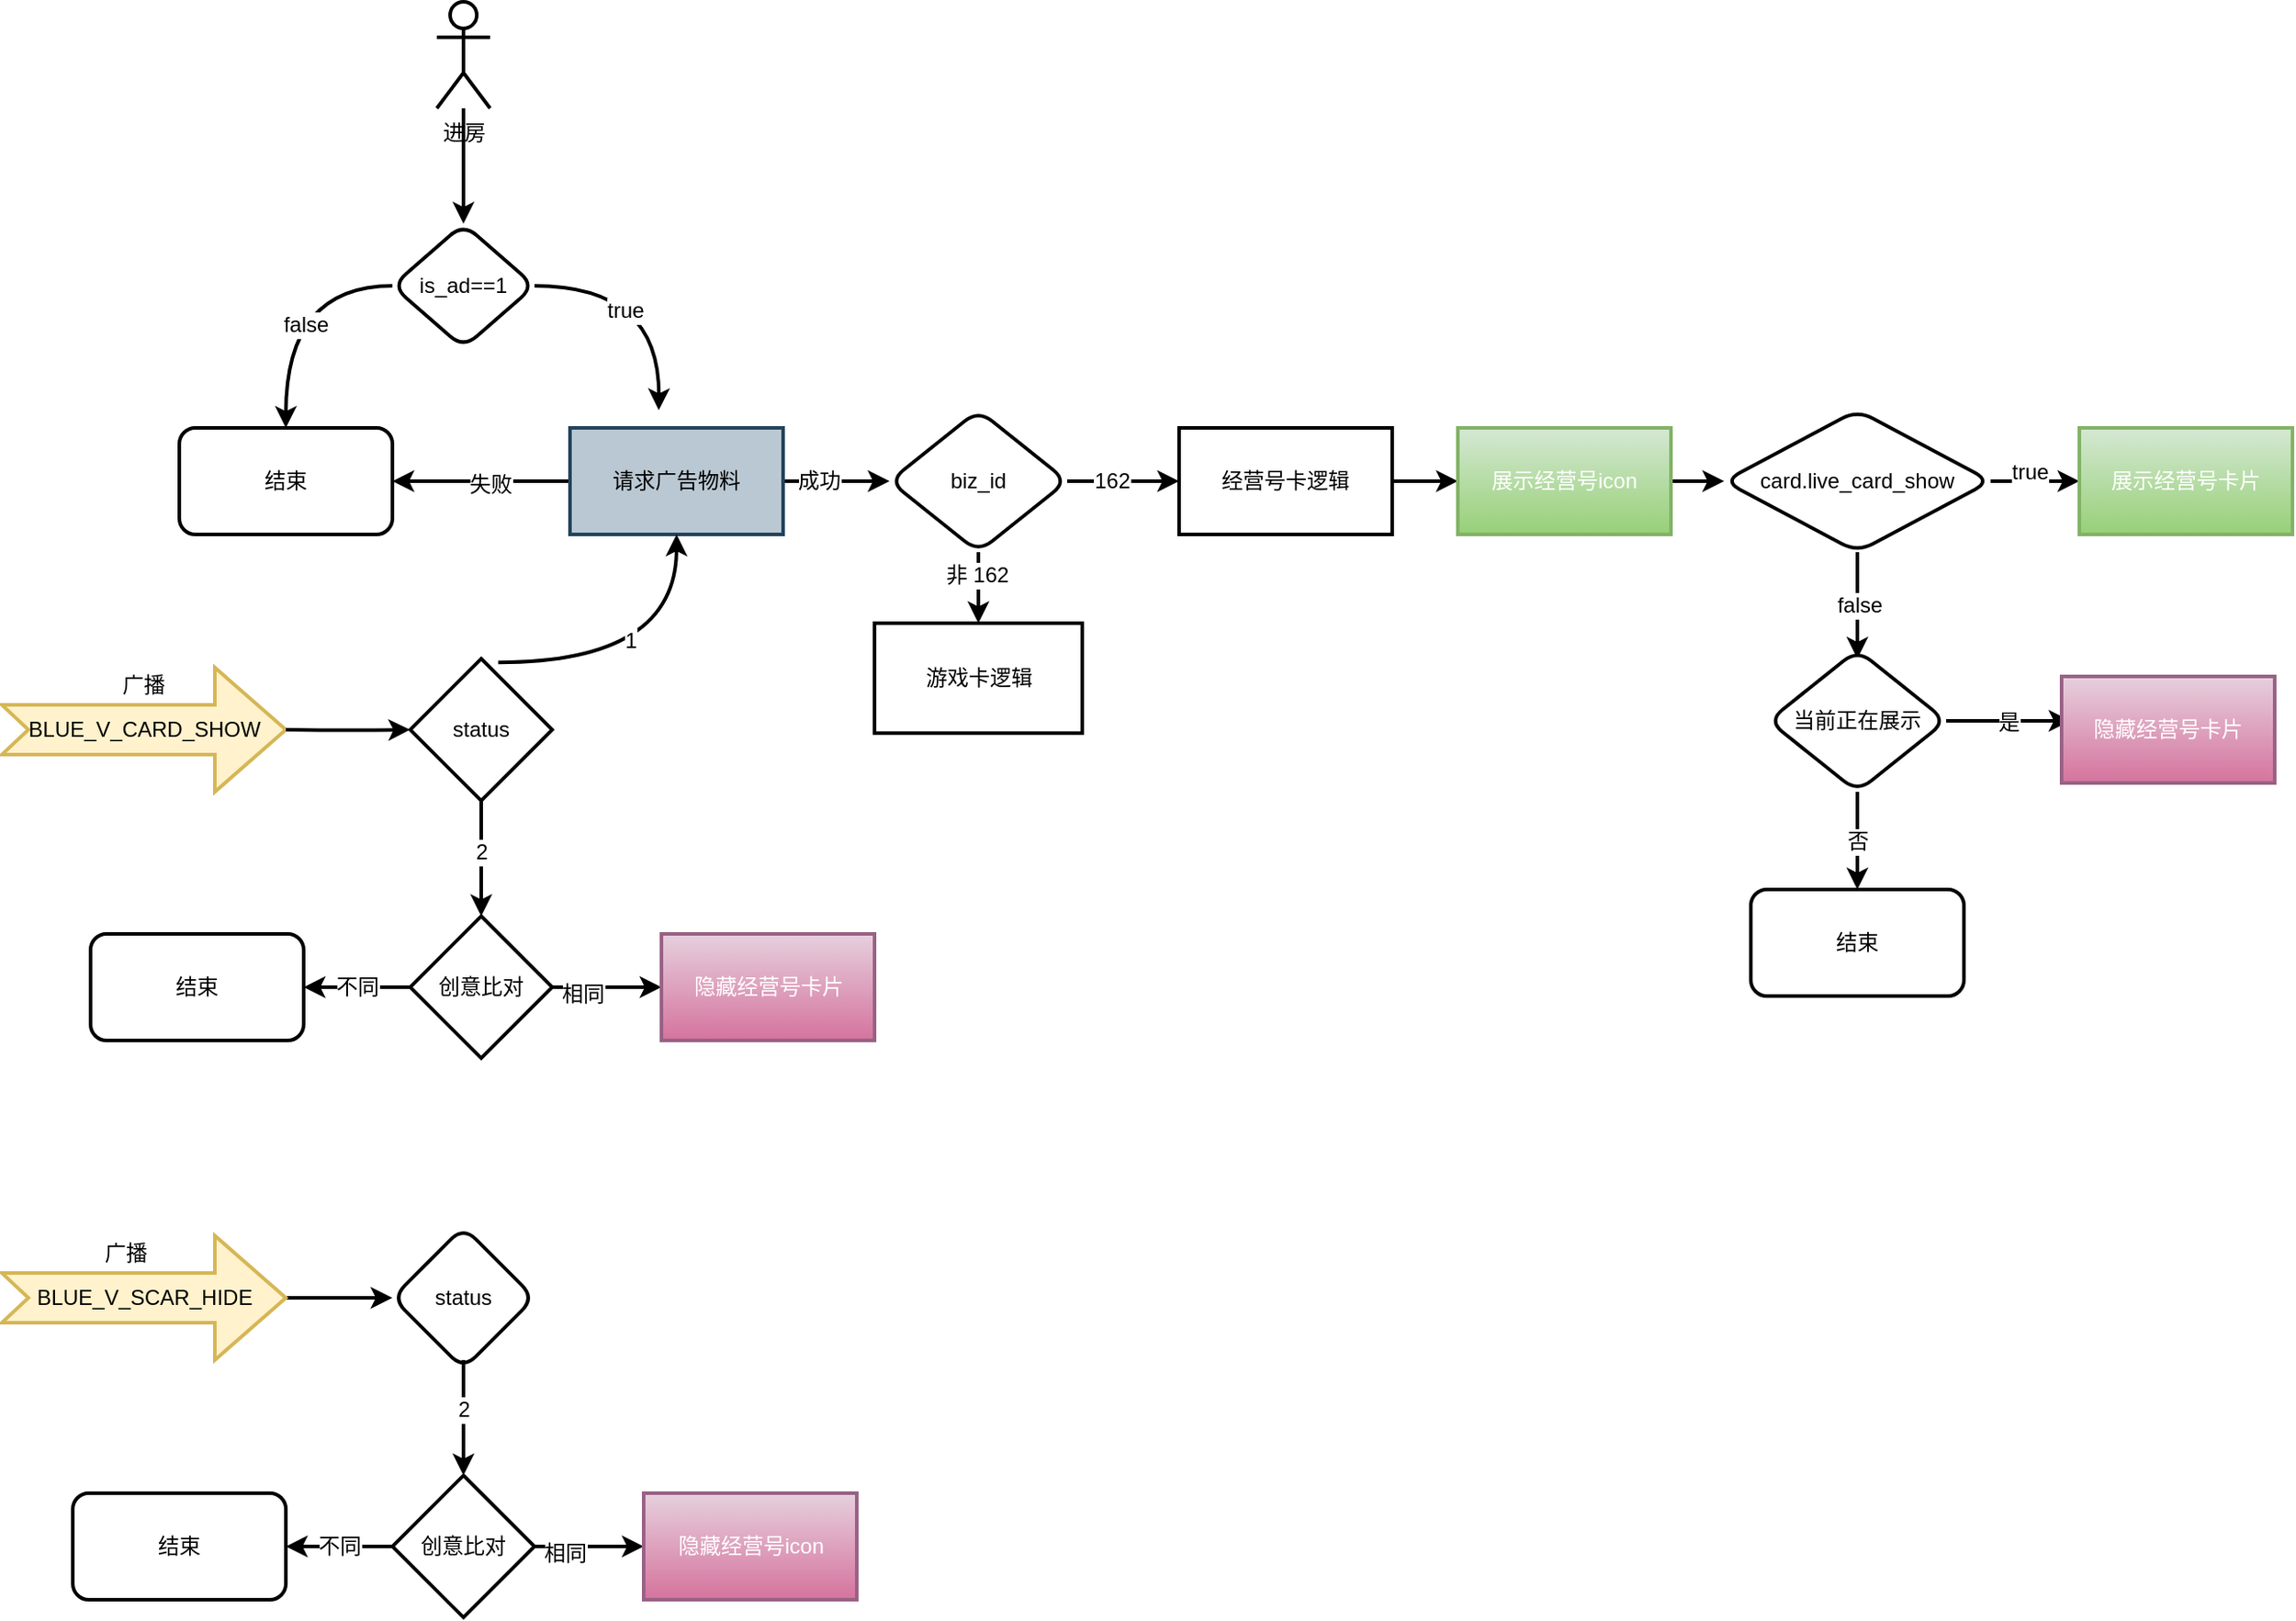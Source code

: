 <mxfile version="24.2.1" type="github">
  <diagram name="第 1 页" id="K62pHf7v11gjTkVKZaFR">
    <mxGraphModel dx="2412" dy="2388" grid="1" gridSize="10" guides="1" tooltips="1" connect="1" arrows="1" fold="1" page="1" pageScale="1" pageWidth="1200" pageHeight="1600" math="0" shadow="0">
      <root>
        <mxCell id="0" />
        <mxCell id="1" parent="0" />
        <mxCell id="malyNPYwDyd-RBNzA3m4-16" style="edgeStyle=orthogonalEdgeStyle;shape=connector;curved=1;rounded=0;orthogonalLoop=1;jettySize=auto;html=1;entryX=0.5;entryY=0;entryDx=0;entryDy=0;labelBackgroundColor=default;strokeColor=default;strokeWidth=2;align=center;verticalAlign=middle;fontFamily=Helvetica;fontSize=12;fontColor=default;endArrow=classic;" parent="1" source="malyNPYwDyd-RBNzA3m4-2" target="malyNPYwDyd-RBNzA3m4-5" edge="1">
          <mxGeometry relative="1" as="geometry" />
        </mxCell>
        <mxCell id="malyNPYwDyd-RBNzA3m4-2" value="进房" style="shape=umlActor;verticalLabelPosition=bottom;verticalAlign=top;html=1;outlineConnect=0;rounded=1;strokeColor=default;strokeWidth=2;align=center;fontFamily=Helvetica;fontSize=12;fontColor=default;fillColor=default;" parent="1" vertex="1">
          <mxGeometry x="-585" y="-900" width="30" height="60" as="geometry" />
        </mxCell>
        <mxCell id="malyNPYwDyd-RBNzA3m4-13" value="" style="edgeStyle=orthogonalEdgeStyle;shape=connector;curved=1;rounded=0;orthogonalLoop=1;jettySize=auto;html=1;labelBackgroundColor=default;strokeColor=default;strokeWidth=2;align=center;verticalAlign=middle;fontFamily=Helvetica;fontSize=12;fontColor=default;endArrow=classic;exitX=0;exitY=0.5;exitDx=0;exitDy=0;" parent="1" source="malyNPYwDyd-RBNzA3m4-5" target="malyNPYwDyd-RBNzA3m4-12" edge="1">
          <mxGeometry relative="1" as="geometry" />
        </mxCell>
        <mxCell id="malyNPYwDyd-RBNzA3m4-23" value="false" style="edgeLabel;html=1;align=center;verticalAlign=middle;resizable=0;points=[];fontSize=12;fontFamily=Helvetica;fontColor=default;" parent="malyNPYwDyd-RBNzA3m4-13" vertex="1" connectable="0">
          <mxGeometry x="0.171" y="11" relative="1" as="geometry">
            <mxPoint as="offset" />
          </mxGeometry>
        </mxCell>
        <mxCell id="malyNPYwDyd-RBNzA3m4-17" style="edgeStyle=orthogonalEdgeStyle;shape=connector;curved=1;rounded=0;orthogonalLoop=1;jettySize=auto;html=1;labelBackgroundColor=default;strokeColor=default;strokeWidth=2;align=center;verticalAlign=middle;fontFamily=Helvetica;fontSize=12;fontColor=default;endArrow=classic;" parent="1" source="malyNPYwDyd-RBNzA3m4-5" edge="1">
          <mxGeometry relative="1" as="geometry">
            <mxPoint x="-460" y="-670" as="targetPoint" />
          </mxGeometry>
        </mxCell>
        <mxCell id="malyNPYwDyd-RBNzA3m4-22" value="true" style="edgeLabel;html=1;align=center;verticalAlign=middle;resizable=0;points=[];fontSize=12;fontFamily=Helvetica;fontColor=default;" parent="malyNPYwDyd-RBNzA3m4-17" vertex="1" connectable="0">
          <mxGeometry x="-0.271" y="-14" relative="1" as="geometry">
            <mxPoint as="offset" />
          </mxGeometry>
        </mxCell>
        <mxCell id="malyNPYwDyd-RBNzA3m4-5" value="is_ad==1" style="rhombus;whiteSpace=wrap;html=1;rounded=1;strokeColor=default;strokeWidth=2;align=center;verticalAlign=middle;fontFamily=Helvetica;fontSize=12;fontColor=default;fillColor=default;" parent="1" vertex="1">
          <mxGeometry x="-610" y="-775" width="80" height="70" as="geometry" />
        </mxCell>
        <mxCell id="malyNPYwDyd-RBNzA3m4-12" value="结束" style="whiteSpace=wrap;html=1;rounded=1;strokeWidth=2;" parent="1" vertex="1">
          <mxGeometry x="-730" y="-660" width="120" height="60" as="geometry" />
        </mxCell>
        <mxCell id="malyNPYwDyd-RBNzA3m4-76" style="edgeStyle=orthogonalEdgeStyle;shape=connector;curved=1;rounded=0;orthogonalLoop=1;jettySize=auto;html=1;entryX=1;entryY=0.5;entryDx=0;entryDy=0;labelBackgroundColor=default;strokeColor=default;strokeWidth=2;align=center;verticalAlign=middle;fontFamily=Helvetica;fontSize=12;fontColor=default;endArrow=classic;" parent="1" source="malyNPYwDyd-RBNzA3m4-25" target="malyNPYwDyd-RBNzA3m4-12" edge="1">
          <mxGeometry relative="1" as="geometry" />
        </mxCell>
        <mxCell id="malyNPYwDyd-RBNzA3m4-77" value="失败" style="edgeLabel;html=1;align=center;verticalAlign=middle;resizable=0;points=[];fontSize=12;fontFamily=Helvetica;fontColor=default;" parent="malyNPYwDyd-RBNzA3m4-76" vertex="1" connectable="0">
          <mxGeometry x="-0.104" y="2" relative="1" as="geometry">
            <mxPoint as="offset" />
          </mxGeometry>
        </mxCell>
        <mxCell id="malyNPYwDyd-RBNzA3m4-80" value="" style="edgeStyle=orthogonalEdgeStyle;shape=connector;curved=1;rounded=0;orthogonalLoop=1;jettySize=auto;html=1;labelBackgroundColor=default;strokeColor=default;strokeWidth=2;align=center;verticalAlign=middle;fontFamily=Helvetica;fontSize=12;fontColor=default;endArrow=classic;" parent="1" source="malyNPYwDyd-RBNzA3m4-25" target="malyNPYwDyd-RBNzA3m4-32" edge="1">
          <mxGeometry relative="1" as="geometry" />
        </mxCell>
        <mxCell id="malyNPYwDyd-RBNzA3m4-81" value="成功" style="edgeLabel;html=1;align=center;verticalAlign=middle;resizable=0;points=[];fontSize=12;fontFamily=Helvetica;fontColor=default;" parent="malyNPYwDyd-RBNzA3m4-80" vertex="1" connectable="0">
          <mxGeometry x="-0.336" relative="1" as="geometry">
            <mxPoint as="offset" />
          </mxGeometry>
        </mxCell>
        <mxCell id="malyNPYwDyd-RBNzA3m4-25" value="请求广告物料" style="rounded=0;whiteSpace=wrap;html=1;strokeColor=#23445d;strokeWidth=2;align=center;verticalAlign=middle;fontFamily=Helvetica;fontSize=12;fillColor=#bac8d3;" parent="1" vertex="1">
          <mxGeometry x="-510" y="-660" width="120" height="60" as="geometry" />
        </mxCell>
        <mxCell id="malyNPYwDyd-RBNzA3m4-34" value="" style="edgeStyle=orthogonalEdgeStyle;shape=connector;curved=1;rounded=0;orthogonalLoop=1;jettySize=auto;html=1;labelBackgroundColor=default;strokeColor=default;strokeWidth=2;align=center;verticalAlign=middle;fontFamily=Helvetica;fontSize=12;fontColor=default;endArrow=classic;" parent="1" source="malyNPYwDyd-RBNzA3m4-32" edge="1">
          <mxGeometry relative="1" as="geometry">
            <mxPoint x="-167" y="-630" as="targetPoint" />
          </mxGeometry>
        </mxCell>
        <mxCell id="malyNPYwDyd-RBNzA3m4-38" value="162" style="edgeLabel;html=1;align=center;verticalAlign=middle;resizable=0;points=[];fontSize=12;fontFamily=Helvetica;fontColor=default;" parent="malyNPYwDyd-RBNzA3m4-34" vertex="1" connectable="0">
          <mxGeometry x="-0.229" relative="1" as="geometry">
            <mxPoint as="offset" />
          </mxGeometry>
        </mxCell>
        <mxCell id="malyNPYwDyd-RBNzA3m4-82" value="" style="edgeStyle=orthogonalEdgeStyle;shape=connector;curved=1;rounded=0;orthogonalLoop=1;jettySize=auto;html=1;labelBackgroundColor=default;strokeColor=default;strokeWidth=2;align=center;verticalAlign=middle;fontFamily=Helvetica;fontSize=12;fontColor=default;endArrow=classic;" parent="1" source="malyNPYwDyd-RBNzA3m4-32" target="malyNPYwDyd-RBNzA3m4-35" edge="1">
          <mxGeometry relative="1" as="geometry" />
        </mxCell>
        <mxCell id="malyNPYwDyd-RBNzA3m4-83" value="非 162" style="edgeLabel;html=1;align=center;verticalAlign=middle;resizable=0;points=[];fontSize=12;fontFamily=Helvetica;fontColor=default;" parent="malyNPYwDyd-RBNzA3m4-82" vertex="1" connectable="0">
          <mxGeometry x="-0.374" y="-1" relative="1" as="geometry">
            <mxPoint as="offset" />
          </mxGeometry>
        </mxCell>
        <mxCell id="malyNPYwDyd-RBNzA3m4-32" value="biz_id" style="rhombus;whiteSpace=wrap;html=1;rounded=1;strokeColor=default;strokeWidth=2;align=center;verticalAlign=middle;fontFamily=Helvetica;fontSize=12;fontColor=default;fillColor=default;" parent="1" vertex="1">
          <mxGeometry x="-330" y="-670" width="100" height="80" as="geometry" />
        </mxCell>
        <mxCell id="malyNPYwDyd-RBNzA3m4-35" value="游戏卡逻辑" style="whiteSpace=wrap;html=1;rounded=0;strokeWidth=2;" parent="1" vertex="1">
          <mxGeometry x="-338.5" y="-550" width="117" height="61.9" as="geometry" />
        </mxCell>
        <mxCell id="malyNPYwDyd-RBNzA3m4-41" value="" style="edgeStyle=orthogonalEdgeStyle;shape=connector;curved=1;rounded=0;orthogonalLoop=1;jettySize=auto;html=1;labelBackgroundColor=default;strokeColor=default;strokeWidth=2;align=center;verticalAlign=middle;fontFamily=Helvetica;fontSize=12;fontColor=default;endArrow=classic;" parent="1" source="malyNPYwDyd-RBNzA3m4-39" target="malyNPYwDyd-RBNzA3m4-40" edge="1">
          <mxGeometry relative="1" as="geometry" />
        </mxCell>
        <mxCell id="malyNPYwDyd-RBNzA3m4-42" value="true" style="edgeLabel;html=1;align=center;verticalAlign=middle;resizable=0;points=[];fontSize=12;fontFamily=Helvetica;fontColor=default;" parent="malyNPYwDyd-RBNzA3m4-41" vertex="1" connectable="0">
          <mxGeometry x="-0.137" y="5" relative="1" as="geometry">
            <mxPoint as="offset" />
          </mxGeometry>
        </mxCell>
        <mxCell id="malyNPYwDyd-RBNzA3m4-44" value="false" style="edgeStyle=orthogonalEdgeStyle;shape=connector;curved=1;rounded=0;orthogonalLoop=1;jettySize=auto;html=1;labelBackgroundColor=default;strokeColor=default;strokeWidth=2;align=center;verticalAlign=middle;fontFamily=Helvetica;fontSize=12;fontColor=default;endArrow=classic;" parent="1" source="malyNPYwDyd-RBNzA3m4-39" edge="1">
          <mxGeometry relative="1" as="geometry">
            <mxPoint x="215" y="-530" as="targetPoint" />
          </mxGeometry>
        </mxCell>
        <mxCell id="malyNPYwDyd-RBNzA3m4-39" value="card.live_card_show" style="rhombus;whiteSpace=wrap;html=1;rounded=1;strokeColor=default;strokeWidth=2;align=center;verticalAlign=middle;fontFamily=Helvetica;fontSize=12;fontColor=default;fillColor=default;" parent="1" vertex="1">
          <mxGeometry x="140" y="-670" width="150" height="80" as="geometry" />
        </mxCell>
        <mxCell id="malyNPYwDyd-RBNzA3m4-40" value="&lt;font color=&quot;#ffffff&quot;&gt;展示经营号卡片&lt;/font&gt;" style="whiteSpace=wrap;html=1;rounded=0;strokeWidth=2;fillColor=#d5e8d4;strokeColor=#82b366;gradientColor=#97d077;" parent="1" vertex="1">
          <mxGeometry x="340" y="-660" width="120" height="60" as="geometry" />
        </mxCell>
        <mxCell id="malyNPYwDyd-RBNzA3m4-47" value="" style="edgeStyle=orthogonalEdgeStyle;shape=connector;curved=1;rounded=0;orthogonalLoop=1;jettySize=auto;html=1;labelBackgroundColor=default;strokeColor=default;strokeWidth=2;align=center;verticalAlign=middle;fontFamily=Helvetica;fontSize=12;fontColor=default;endArrow=classic;" parent="1" source="malyNPYwDyd-RBNzA3m4-45" target="malyNPYwDyd-RBNzA3m4-46" edge="1">
          <mxGeometry relative="1" as="geometry" />
        </mxCell>
        <mxCell id="malyNPYwDyd-RBNzA3m4-45" value="经营号卡逻辑" style="whiteSpace=wrap;html=1;rounded=0;strokeWidth=2;" parent="1" vertex="1">
          <mxGeometry x="-167" y="-660" width="120" height="60" as="geometry" />
        </mxCell>
        <mxCell id="malyNPYwDyd-RBNzA3m4-48" value="" style="edgeStyle=orthogonalEdgeStyle;shape=connector;curved=1;rounded=0;orthogonalLoop=1;jettySize=auto;html=1;labelBackgroundColor=default;strokeColor=default;strokeWidth=2;align=center;verticalAlign=middle;fontFamily=Helvetica;fontSize=12;fontColor=default;endArrow=classic;" parent="1" source="malyNPYwDyd-RBNzA3m4-46" target="malyNPYwDyd-RBNzA3m4-39" edge="1">
          <mxGeometry relative="1" as="geometry" />
        </mxCell>
        <mxCell id="malyNPYwDyd-RBNzA3m4-46" value="&lt;font color=&quot;#ffffff&quot;&gt;展示经营号icon&lt;/font&gt;" style="whiteSpace=wrap;html=1;rounded=0;strokeWidth=2;fillColor=#d5e8d4;strokeColor=#82b366;gradientColor=#97d077;" parent="1" vertex="1">
          <mxGeometry x="-10" y="-660" width="120" height="60" as="geometry" />
        </mxCell>
        <mxCell id="malyNPYwDyd-RBNzA3m4-54" value="BLUE_V_CARD_SHOW" style="html=1;shadow=0;dashed=0;align=center;verticalAlign=middle;shape=mxgraph.arrows2.arrow;dy=0.6;dx=40;notch=15;rounded=1;strokeColor=#d6b656;strokeWidth=2;fontFamily=Helvetica;fontSize=12;fillColor=#fff2cc;" parent="1" vertex="1">
          <mxGeometry x="-830" y="-525" width="160" height="70" as="geometry" />
        </mxCell>
        <mxCell id="malyNPYwDyd-RBNzA3m4-86" value="" style="edgeStyle=orthogonalEdgeStyle;shape=connector;curved=1;rounded=0;orthogonalLoop=1;jettySize=auto;html=1;labelBackgroundColor=default;strokeColor=default;strokeWidth=2;align=center;verticalAlign=middle;fontFamily=Helvetica;fontSize=12;fontColor=default;endArrow=classic;" parent="1" source="malyNPYwDyd-RBNzA3m4-55" target="malyNPYwDyd-RBNzA3m4-85" edge="1">
          <mxGeometry relative="1" as="geometry" />
        </mxCell>
        <mxCell id="malyNPYwDyd-RBNzA3m4-55" value="BLUE_V_SCAR_HIDE" style="html=1;shadow=0;dashed=0;align=center;verticalAlign=middle;shape=mxgraph.arrows2.arrow;dy=0.6;dx=40;notch=15;rounded=1;strokeColor=#d6b656;strokeWidth=2;fontFamily=Helvetica;fontSize=12;fillColor=#fff2cc;" parent="1" vertex="1">
          <mxGeometry x="-830" y="-205" width="160" height="70" as="geometry" />
        </mxCell>
        <mxCell id="malyNPYwDyd-RBNzA3m4-60" value="" style="edgeStyle=orthogonalEdgeStyle;shape=connector;curved=1;rounded=0;orthogonalLoop=1;jettySize=auto;html=1;labelBackgroundColor=default;strokeColor=default;strokeWidth=2;align=center;verticalAlign=middle;fontFamily=Helvetica;fontSize=12;fontColor=default;endArrow=classic;" parent="1" target="malyNPYwDyd-RBNzA3m4-59" edge="1">
          <mxGeometry relative="1" as="geometry">
            <mxPoint x="-670" y="-490" as="sourcePoint" />
          </mxGeometry>
        </mxCell>
        <mxCell id="malyNPYwDyd-RBNzA3m4-62" value="" style="edgeStyle=orthogonalEdgeStyle;shape=connector;curved=1;rounded=0;orthogonalLoop=1;jettySize=auto;html=1;labelBackgroundColor=default;strokeColor=default;strokeWidth=2;align=center;verticalAlign=middle;fontFamily=Helvetica;fontSize=12;fontColor=default;endArrow=classic;exitX=0.62;exitY=0.026;exitDx=0;exitDy=0;exitPerimeter=0;" parent="1" source="malyNPYwDyd-RBNzA3m4-59" target="malyNPYwDyd-RBNzA3m4-25" edge="1">
          <mxGeometry relative="1" as="geometry">
            <mxPoint x="-480" y="-370" as="targetPoint" />
          </mxGeometry>
        </mxCell>
        <mxCell id="malyNPYwDyd-RBNzA3m4-84" value="1" style="edgeLabel;html=1;align=center;verticalAlign=middle;resizable=0;points=[];fontSize=12;fontFamily=Helvetica;fontColor=default;" parent="malyNPYwDyd-RBNzA3m4-62" vertex="1" connectable="0">
          <mxGeometry x="-0.139" y="12" relative="1" as="geometry">
            <mxPoint as="offset" />
          </mxGeometry>
        </mxCell>
        <mxCell id="malyNPYwDyd-RBNzA3m4-64" value="" style="edgeStyle=orthogonalEdgeStyle;shape=connector;curved=1;rounded=0;orthogonalLoop=1;jettySize=auto;html=1;labelBackgroundColor=default;strokeColor=default;strokeWidth=2;align=center;verticalAlign=middle;fontFamily=Helvetica;fontSize=12;fontColor=default;endArrow=classic;" parent="1" source="malyNPYwDyd-RBNzA3m4-59" edge="1">
          <mxGeometry relative="1" as="geometry">
            <mxPoint x="-560" y="-385" as="targetPoint" />
          </mxGeometry>
        </mxCell>
        <mxCell id="malyNPYwDyd-RBNzA3m4-66" value="2" style="edgeLabel;html=1;align=center;verticalAlign=middle;resizable=0;points=[];fontSize=12;fontFamily=Helvetica;fontColor=default;" parent="malyNPYwDyd-RBNzA3m4-64" vertex="1" connectable="0">
          <mxGeometry x="-0.133" relative="1" as="geometry">
            <mxPoint as="offset" />
          </mxGeometry>
        </mxCell>
        <mxCell id="malyNPYwDyd-RBNzA3m4-59" value="status" style="rhombus;whiteSpace=wrap;html=1;rounded=0;strokeWidth=2;" parent="1" vertex="1">
          <mxGeometry x="-600" y="-530" width="80" height="80" as="geometry" />
        </mxCell>
        <mxCell id="malyNPYwDyd-RBNzA3m4-69" value="" style="edgeStyle=orthogonalEdgeStyle;shape=connector;curved=1;rounded=0;orthogonalLoop=1;jettySize=auto;html=1;labelBackgroundColor=default;strokeColor=default;strokeWidth=2;align=center;verticalAlign=middle;fontFamily=Helvetica;fontSize=12;fontColor=default;endArrow=classic;" parent="1" source="malyNPYwDyd-RBNzA3m4-67" target="malyNPYwDyd-RBNzA3m4-68" edge="1">
          <mxGeometry relative="1" as="geometry" />
        </mxCell>
        <mxCell id="malyNPYwDyd-RBNzA3m4-70" value="相同" style="edgeLabel;html=1;align=center;verticalAlign=middle;resizable=0;points=[];fontSize=12;fontFamily=Helvetica;fontColor=default;" parent="malyNPYwDyd-RBNzA3m4-69" vertex="1" connectable="0">
          <mxGeometry x="-0.445" y="-4" relative="1" as="geometry">
            <mxPoint as="offset" />
          </mxGeometry>
        </mxCell>
        <mxCell id="malyNPYwDyd-RBNzA3m4-72" value="不同" style="edgeStyle=orthogonalEdgeStyle;shape=connector;curved=1;rounded=0;orthogonalLoop=1;jettySize=auto;html=1;labelBackgroundColor=default;strokeColor=default;strokeWidth=2;align=center;verticalAlign=middle;fontFamily=Helvetica;fontSize=12;fontColor=default;endArrow=classic;" parent="1" source="malyNPYwDyd-RBNzA3m4-67" edge="1">
          <mxGeometry relative="1" as="geometry">
            <mxPoint x="-660" y="-345" as="targetPoint" />
          </mxGeometry>
        </mxCell>
        <mxCell id="malyNPYwDyd-RBNzA3m4-67" value="创意比对" style="rhombus;whiteSpace=wrap;html=1;rounded=0;strokeWidth=2;" parent="1" vertex="1">
          <mxGeometry x="-600" y="-385" width="80" height="80" as="geometry" />
        </mxCell>
        <mxCell id="malyNPYwDyd-RBNzA3m4-68" value="&lt;font color=&quot;#ffffff&quot;&gt;隐藏经营号卡片&lt;/font&gt;" style="whiteSpace=wrap;html=1;rounded=0;strokeWidth=2;fillColor=#e6d0de;strokeColor=#996185;gradientColor=#d5739d;" parent="1" vertex="1">
          <mxGeometry x="-458.5" y="-375" width="120" height="60" as="geometry" />
        </mxCell>
        <mxCell id="malyNPYwDyd-RBNzA3m4-73" value="结束" style="rounded=1;whiteSpace=wrap;html=1;strokeColor=default;strokeWidth=2;align=center;verticalAlign=middle;fontFamily=Helvetica;fontSize=12;fontColor=default;fillColor=default;" parent="1" vertex="1">
          <mxGeometry x="-780" y="-375" width="120" height="60" as="geometry" />
        </mxCell>
        <mxCell id="malyNPYwDyd-RBNzA3m4-85" value="status" style="rhombus;whiteSpace=wrap;html=1;shadow=0;dashed=0;rounded=1;strokeWidth=2;" parent="1" vertex="1">
          <mxGeometry x="-610" y="-210" width="80" height="80" as="geometry" />
        </mxCell>
        <mxCell id="malyNPYwDyd-RBNzA3m4-93" value="结束" style="whiteSpace=wrap;html=1;rounded=1;strokeWidth=2;" parent="1" vertex="1">
          <mxGeometry x="155" y="-400" width="120" height="60" as="geometry" />
        </mxCell>
        <mxCell id="malyNPYwDyd-RBNzA3m4-96" value="否" style="edgeStyle=orthogonalEdgeStyle;shape=connector;curved=1;rounded=0;orthogonalLoop=1;jettySize=auto;html=1;labelBackgroundColor=default;strokeColor=default;strokeWidth=2;align=center;verticalAlign=middle;fontFamily=Helvetica;fontSize=12;fontColor=default;endArrow=classic;" parent="1" source="malyNPYwDyd-RBNzA3m4-94" target="malyNPYwDyd-RBNzA3m4-93" edge="1">
          <mxGeometry relative="1" as="geometry" />
        </mxCell>
        <mxCell id="malyNPYwDyd-RBNzA3m4-98" value="是" style="edgeStyle=orthogonalEdgeStyle;shape=connector;curved=1;rounded=0;orthogonalLoop=1;jettySize=auto;html=1;labelBackgroundColor=default;strokeColor=default;strokeWidth=2;align=center;verticalAlign=middle;fontFamily=Helvetica;fontSize=12;fontColor=default;endArrow=classic;" parent="1" source="malyNPYwDyd-RBNzA3m4-94" edge="1">
          <mxGeometry relative="1" as="geometry">
            <mxPoint x="335" y="-495" as="targetPoint" />
          </mxGeometry>
        </mxCell>
        <mxCell id="malyNPYwDyd-RBNzA3m4-94" value="当前正在展示" style="rhombus;whiteSpace=wrap;html=1;rounded=1;strokeColor=default;strokeWidth=2;align=center;verticalAlign=middle;fontFamily=Helvetica;fontSize=12;fontColor=default;fillColor=default;" parent="1" vertex="1">
          <mxGeometry x="165" y="-535" width="100" height="80" as="geometry" />
        </mxCell>
        <mxCell id="malyNPYwDyd-RBNzA3m4-95" style="edgeStyle=orthogonalEdgeStyle;shape=connector;curved=1;rounded=0;orthogonalLoop=1;jettySize=auto;html=1;exitX=0.5;exitY=1;exitDx=0;exitDy=0;labelBackgroundColor=default;strokeColor=default;strokeWidth=2;align=center;verticalAlign=middle;fontFamily=Helvetica;fontSize=12;fontColor=default;endArrow=classic;" parent="1" edge="1">
          <mxGeometry relative="1" as="geometry">
            <mxPoint x="-339.68" y="-130" as="sourcePoint" />
            <mxPoint x="-339.68" y="-130" as="targetPoint" />
          </mxGeometry>
        </mxCell>
        <mxCell id="malyNPYwDyd-RBNzA3m4-99" value="&lt;font color=&quot;#ffffff&quot;&gt;隐藏经营号卡片&lt;/font&gt;" style="whiteSpace=wrap;html=1;rounded=0;strokeWidth=2;fillColor=#e6d0de;strokeColor=#996185;gradientColor=#d5739d;" parent="1" vertex="1">
          <mxGeometry x="330" y="-520" width="120" height="60" as="geometry" />
        </mxCell>
        <mxCell id="malyNPYwDyd-RBNzA3m4-100" value="广播" style="text;html=1;strokeColor=none;fillColor=none;align=center;verticalAlign=middle;whiteSpace=wrap;rounded=0;fontSize=12;fontFamily=Helvetica;fontColor=default;" parent="1" vertex="1">
          <mxGeometry x="-790" y="-210" width="60" height="30" as="geometry" />
        </mxCell>
        <mxCell id="malyNPYwDyd-RBNzA3m4-101" value="广播" style="text;html=1;strokeColor=none;fillColor=none;align=center;verticalAlign=middle;whiteSpace=wrap;rounded=0;fontSize=12;fontFamily=Helvetica;fontColor=default;" parent="1" vertex="1">
          <mxGeometry x="-780" y="-530" width="60" height="30" as="geometry" />
        </mxCell>
        <mxCell id="8u5d_yYG-PVUcb6EI1Re-9" value="" style="edgeStyle=orthogonalEdgeStyle;shape=connector;curved=1;rounded=0;orthogonalLoop=1;jettySize=auto;html=1;labelBackgroundColor=default;strokeColor=default;strokeWidth=2;align=center;verticalAlign=middle;fontFamily=Helvetica;fontSize=12;fontColor=default;endArrow=classic;" edge="1" parent="1">
          <mxGeometry relative="1" as="geometry">
            <mxPoint x="-570" y="-70" as="targetPoint" />
            <mxPoint x="-570" y="-135" as="sourcePoint" />
          </mxGeometry>
        </mxCell>
        <mxCell id="8u5d_yYG-PVUcb6EI1Re-10" value="2" style="edgeLabel;html=1;align=center;verticalAlign=middle;resizable=0;points=[];fontSize=12;fontFamily=Helvetica;fontColor=default;" vertex="1" connectable="0" parent="8u5d_yYG-PVUcb6EI1Re-9">
          <mxGeometry x="-0.133" relative="1" as="geometry">
            <mxPoint as="offset" />
          </mxGeometry>
        </mxCell>
        <mxCell id="8u5d_yYG-PVUcb6EI1Re-11" value="" style="edgeStyle=orthogonalEdgeStyle;shape=connector;curved=1;rounded=0;orthogonalLoop=1;jettySize=auto;html=1;labelBackgroundColor=default;strokeColor=default;strokeWidth=2;align=center;verticalAlign=middle;fontFamily=Helvetica;fontSize=12;fontColor=default;endArrow=classic;" edge="1" source="8u5d_yYG-PVUcb6EI1Re-14" target="8u5d_yYG-PVUcb6EI1Re-15" parent="1">
          <mxGeometry relative="1" as="geometry" />
        </mxCell>
        <mxCell id="8u5d_yYG-PVUcb6EI1Re-12" value="相同" style="edgeLabel;html=1;align=center;verticalAlign=middle;resizable=0;points=[];fontSize=12;fontFamily=Helvetica;fontColor=default;" vertex="1" connectable="0" parent="8u5d_yYG-PVUcb6EI1Re-11">
          <mxGeometry x="-0.445" y="-4" relative="1" as="geometry">
            <mxPoint as="offset" />
          </mxGeometry>
        </mxCell>
        <mxCell id="8u5d_yYG-PVUcb6EI1Re-13" value="不同" style="edgeStyle=orthogonalEdgeStyle;shape=connector;curved=1;rounded=0;orthogonalLoop=1;jettySize=auto;html=1;labelBackgroundColor=default;strokeColor=default;strokeWidth=2;align=center;verticalAlign=middle;fontFamily=Helvetica;fontSize=12;fontColor=default;endArrow=classic;" edge="1" source="8u5d_yYG-PVUcb6EI1Re-14" parent="1">
          <mxGeometry relative="1" as="geometry">
            <mxPoint x="-670" y="-30" as="targetPoint" />
          </mxGeometry>
        </mxCell>
        <mxCell id="8u5d_yYG-PVUcb6EI1Re-14" value="创意比对" style="rhombus;whiteSpace=wrap;html=1;rounded=0;strokeWidth=2;" vertex="1" parent="1">
          <mxGeometry x="-610" y="-70" width="80" height="80" as="geometry" />
        </mxCell>
        <mxCell id="8u5d_yYG-PVUcb6EI1Re-15" value="&lt;font color=&quot;#ffffff&quot;&gt;隐藏经营号icon&lt;/font&gt;" style="whiteSpace=wrap;html=1;rounded=0;strokeWidth=2;fillColor=#e6d0de;strokeColor=#996185;gradientColor=#d5739d;" vertex="1" parent="1">
          <mxGeometry x="-468.5" y="-60" width="120" height="60" as="geometry" />
        </mxCell>
        <mxCell id="8u5d_yYG-PVUcb6EI1Re-16" value="结束" style="rounded=1;whiteSpace=wrap;html=1;strokeColor=default;strokeWidth=2;align=center;verticalAlign=middle;fontFamily=Helvetica;fontSize=12;fontColor=default;fillColor=default;" vertex="1" parent="1">
          <mxGeometry x="-790" y="-60" width="120" height="60" as="geometry" />
        </mxCell>
      </root>
    </mxGraphModel>
  </diagram>
</mxfile>
